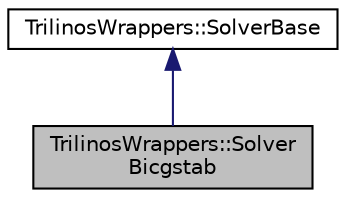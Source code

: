 digraph "TrilinosWrappers::SolverBicgstab"
{
 // LATEX_PDF_SIZE
  edge [fontname="Helvetica",fontsize="10",labelfontname="Helvetica",labelfontsize="10"];
  node [fontname="Helvetica",fontsize="10",shape=record];
  Node1 [label="TrilinosWrappers::Solver\lBicgstab",height=0.2,width=0.4,color="black", fillcolor="grey75", style="filled", fontcolor="black",tooltip=" "];
  Node2 -> Node1 [dir="back",color="midnightblue",fontsize="10",style="solid",fontname="Helvetica"];
  Node2 [label="TrilinosWrappers::SolverBase",height=0.2,width=0.4,color="black", fillcolor="white", style="filled",URL="$classTrilinosWrappers_1_1SolverBase.html",tooltip=" "];
}
